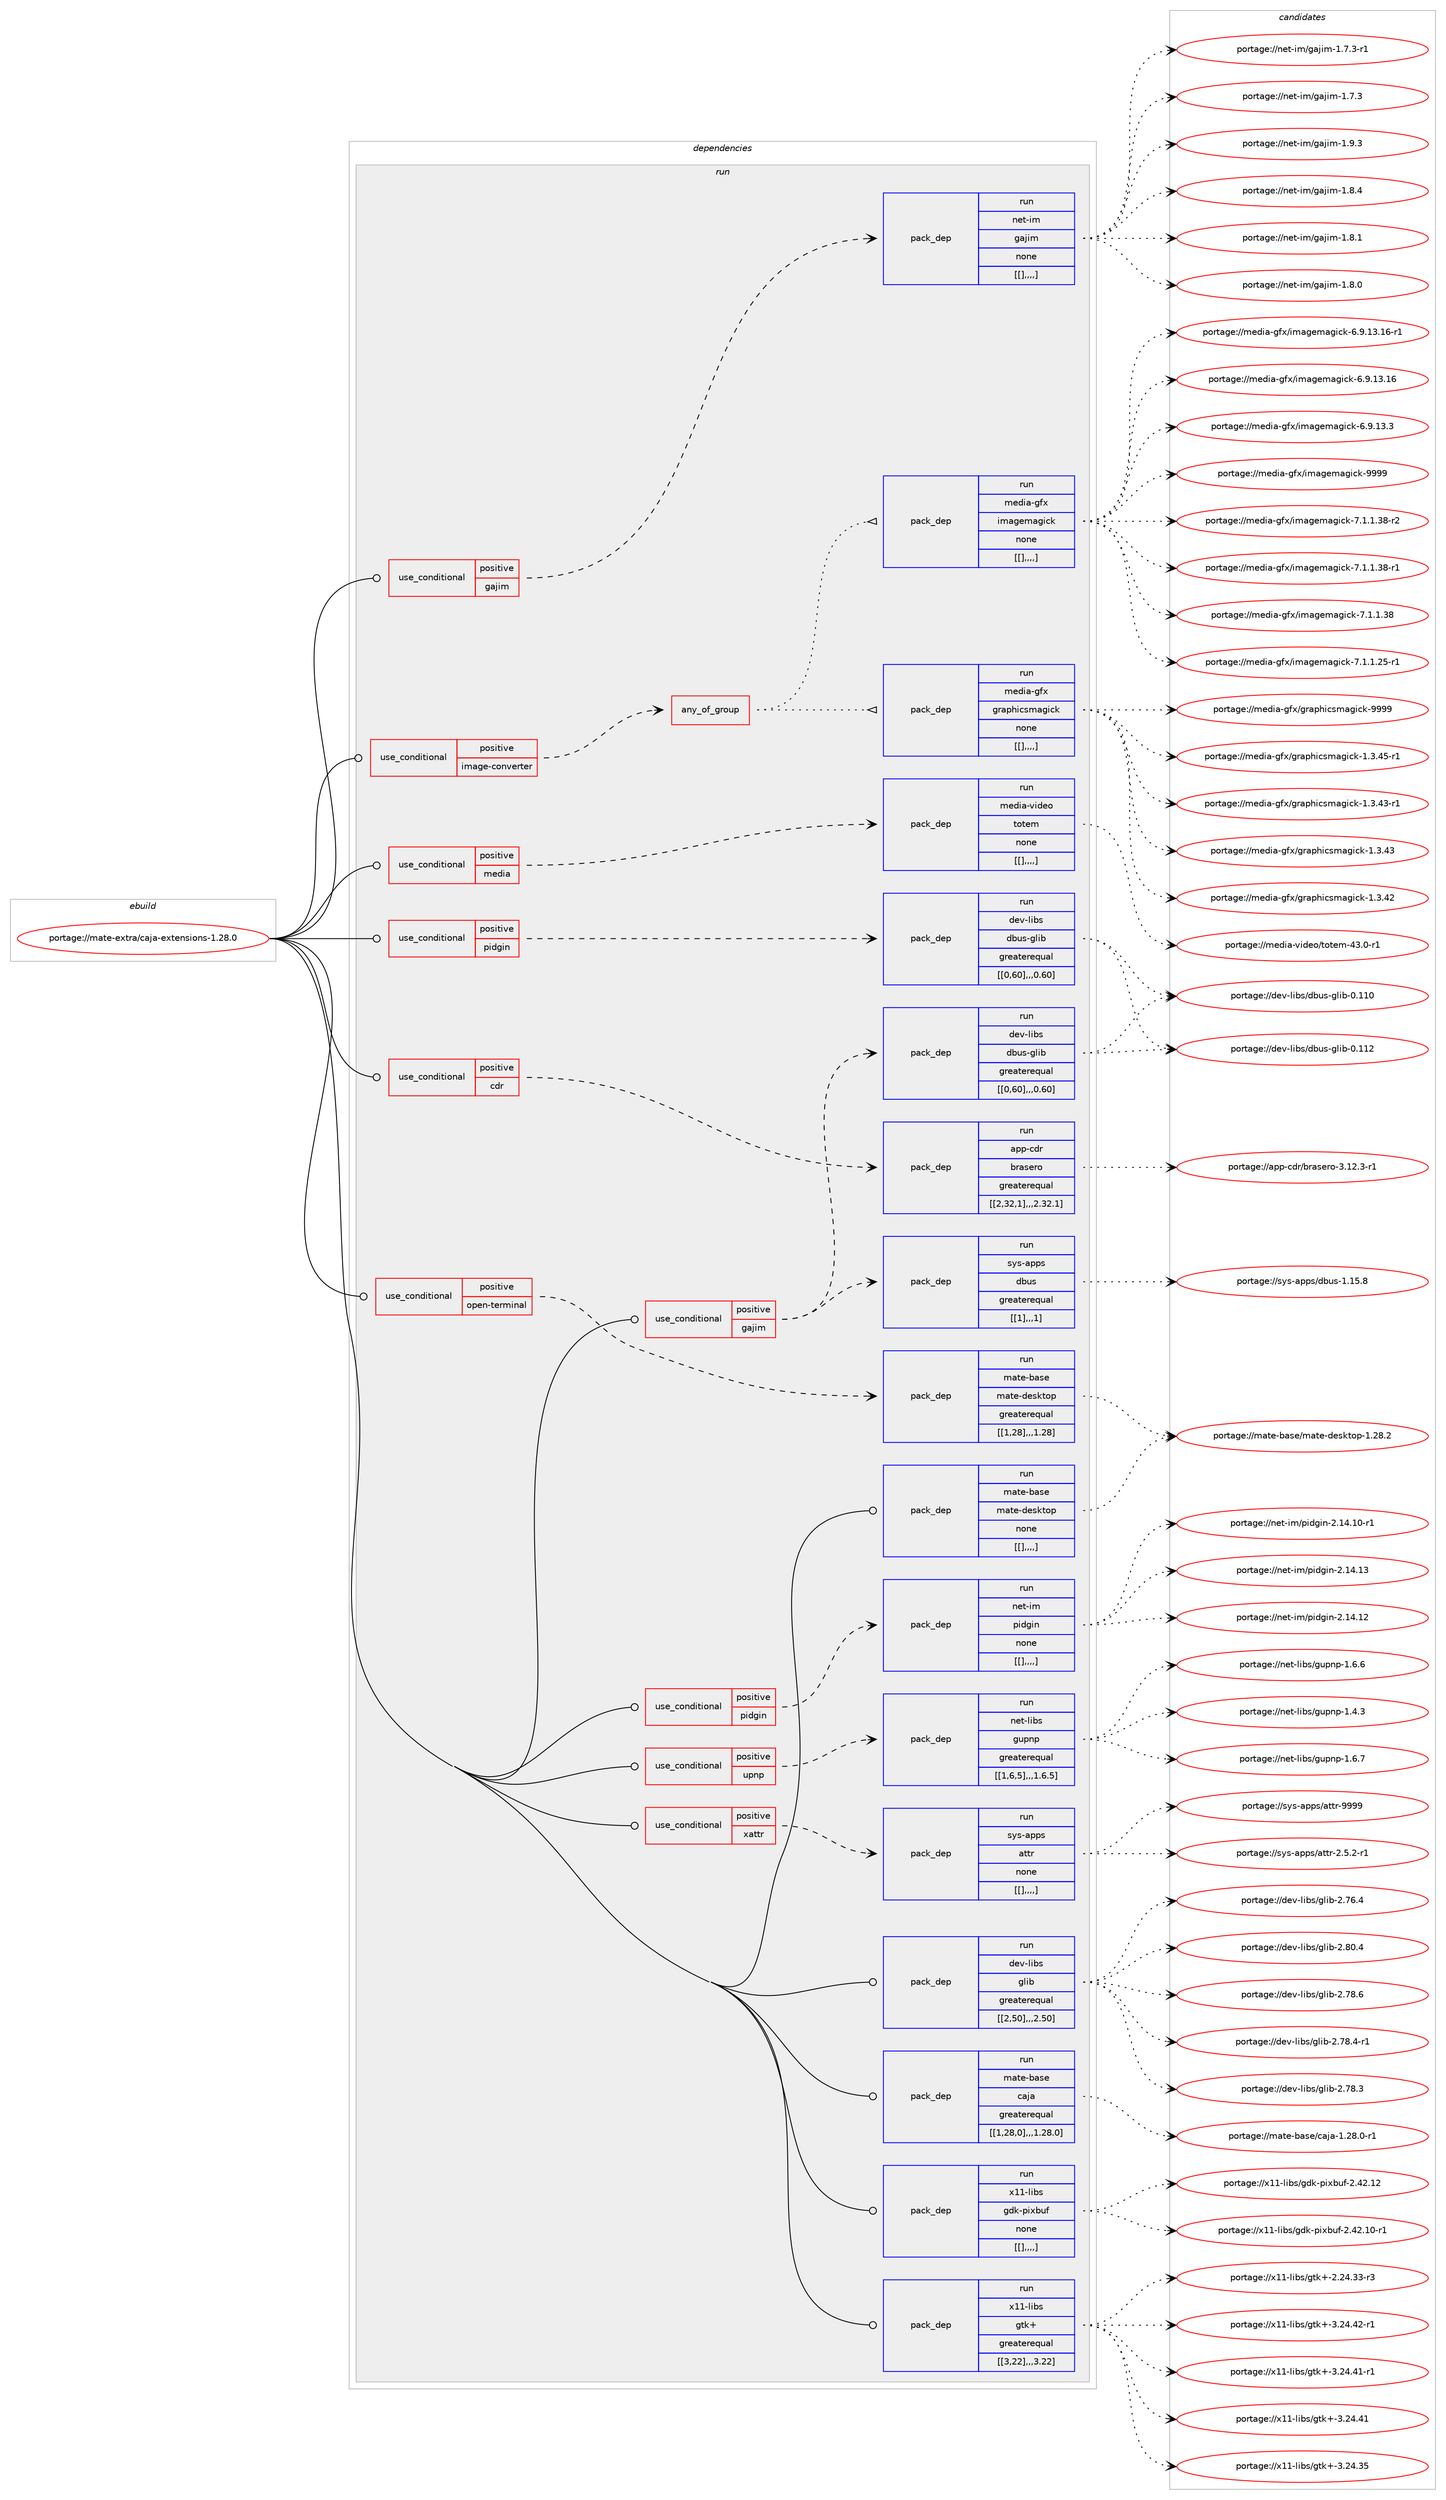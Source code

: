 digraph prolog {

# *************
# Graph options
# *************

newrank=true;
concentrate=true;
compound=true;
graph [rankdir=LR,fontname=Helvetica,fontsize=10,ranksep=1.5];#, ranksep=2.5, nodesep=0.2];
edge  [arrowhead=vee];
node  [fontname=Helvetica,fontsize=10];

# **********
# The ebuild
# **********

subgraph cluster_leftcol {
color=gray;
label=<<i>ebuild</i>>;
id [label="portage://mate-extra/caja-extensions-1.28.0", color=red, width=4, href="../mate-extra/caja-extensions-1.28.0.svg"];
}

# ****************
# The dependencies
# ****************

subgraph cluster_midcol {
color=gray;
label=<<i>dependencies</i>>;
subgraph cluster_compile {
fillcolor="#eeeeee";
style=filled;
label=<<i>compile</i>>;
}
subgraph cluster_compileandrun {
fillcolor="#eeeeee";
style=filled;
label=<<i>compile and run</i>>;
}
subgraph cluster_run {
fillcolor="#eeeeee";
style=filled;
label=<<i>run</i>>;
subgraph cond76160 {
dependency302454 [label=<<TABLE BORDER="0" CELLBORDER="1" CELLSPACING="0" CELLPADDING="4"><TR><TD ROWSPAN="3" CELLPADDING="10">use_conditional</TD></TR><TR><TD>positive</TD></TR><TR><TD>cdr</TD></TR></TABLE>>, shape=none, color=red];
subgraph pack223726 {
dependency302525 [label=<<TABLE BORDER="0" CELLBORDER="1" CELLSPACING="0" CELLPADDING="4" WIDTH="220"><TR><TD ROWSPAN="6" CELLPADDING="30">pack_dep</TD></TR><TR><TD WIDTH="110">run</TD></TR><TR><TD>app-cdr</TD></TR><TR><TD>brasero</TD></TR><TR><TD>greaterequal</TD></TR><TR><TD>[[2,32,1],,,2.32.1]</TD></TR></TABLE>>, shape=none, color=blue];
}
dependency302454:e -> dependency302525:w [weight=20,style="dashed",arrowhead="vee"];
}
id:e -> dependency302454:w [weight=20,style="solid",arrowhead="odot"];
subgraph cond76182 {
dependency302546 [label=<<TABLE BORDER="0" CELLBORDER="1" CELLSPACING="0" CELLPADDING="4"><TR><TD ROWSPAN="3" CELLPADDING="10">use_conditional</TD></TR><TR><TD>positive</TD></TR><TR><TD>gajim</TD></TR></TABLE>>, shape=none, color=red];
subgraph pack223779 {
dependency302548 [label=<<TABLE BORDER="0" CELLBORDER="1" CELLSPACING="0" CELLPADDING="4" WIDTH="220"><TR><TD ROWSPAN="6" CELLPADDING="30">pack_dep</TD></TR><TR><TD WIDTH="110">run</TD></TR><TR><TD>dev-libs</TD></TR><TR><TD>dbus-glib</TD></TR><TR><TD>greaterequal</TD></TR><TR><TD>[[0,60],,,0.60]</TD></TR></TABLE>>, shape=none, color=blue];
}
dependency302546:e -> dependency302548:w [weight=20,style="dashed",arrowhead="vee"];
subgraph pack223795 {
dependency302571 [label=<<TABLE BORDER="0" CELLBORDER="1" CELLSPACING="0" CELLPADDING="4" WIDTH="220"><TR><TD ROWSPAN="6" CELLPADDING="30">pack_dep</TD></TR><TR><TD WIDTH="110">run</TD></TR><TR><TD>sys-apps</TD></TR><TR><TD>dbus</TD></TR><TR><TD>greaterequal</TD></TR><TR><TD>[[1],,,1]</TD></TR></TABLE>>, shape=none, color=blue];
}
dependency302546:e -> dependency302571:w [weight=20,style="dashed",arrowhead="vee"];
}
id:e -> dependency302546:w [weight=20,style="solid",arrowhead="odot"];
subgraph cond76187 {
dependency302579 [label=<<TABLE BORDER="0" CELLBORDER="1" CELLSPACING="0" CELLPADDING="4"><TR><TD ROWSPAN="3" CELLPADDING="10">use_conditional</TD></TR><TR><TD>positive</TD></TR><TR><TD>gajim</TD></TR></TABLE>>, shape=none, color=red];
subgraph pack223814 {
dependency302617 [label=<<TABLE BORDER="0" CELLBORDER="1" CELLSPACING="0" CELLPADDING="4" WIDTH="220"><TR><TD ROWSPAN="6" CELLPADDING="30">pack_dep</TD></TR><TR><TD WIDTH="110">run</TD></TR><TR><TD>net-im</TD></TR><TR><TD>gajim</TD></TR><TR><TD>none</TD></TR><TR><TD>[[],,,,]</TD></TR></TABLE>>, shape=none, color=blue];
}
dependency302579:e -> dependency302617:w [weight=20,style="dashed",arrowhead="vee"];
}
id:e -> dependency302579:w [weight=20,style="solid",arrowhead="odot"];
subgraph cond76201 {
dependency302658 [label=<<TABLE BORDER="0" CELLBORDER="1" CELLSPACING="0" CELLPADDING="4"><TR><TD ROWSPAN="3" CELLPADDING="10">use_conditional</TD></TR><TR><TD>positive</TD></TR><TR><TD>image-converter</TD></TR></TABLE>>, shape=none, color=red];
subgraph any2437 {
dependency302701 [label=<<TABLE BORDER="0" CELLBORDER="1" CELLSPACING="0" CELLPADDING="4"><TR><TD CELLPADDING="10">any_of_group</TD></TR></TABLE>>, shape=none, color=red];subgraph pack223901 {
dependency302707 [label=<<TABLE BORDER="0" CELLBORDER="1" CELLSPACING="0" CELLPADDING="4" WIDTH="220"><TR><TD ROWSPAN="6" CELLPADDING="30">pack_dep</TD></TR><TR><TD WIDTH="110">run</TD></TR><TR><TD>media-gfx</TD></TR><TR><TD>imagemagick</TD></TR><TR><TD>none</TD></TR><TR><TD>[[],,,,]</TD></TR></TABLE>>, shape=none, color=blue];
}
dependency302701:e -> dependency302707:w [weight=20,style="dotted",arrowhead="oinv"];
subgraph pack223906 {
dependency302712 [label=<<TABLE BORDER="0" CELLBORDER="1" CELLSPACING="0" CELLPADDING="4" WIDTH="220"><TR><TD ROWSPAN="6" CELLPADDING="30">pack_dep</TD></TR><TR><TD WIDTH="110">run</TD></TR><TR><TD>media-gfx</TD></TR><TR><TD>graphicsmagick</TD></TR><TR><TD>none</TD></TR><TR><TD>[[],,,,]</TD></TR></TABLE>>, shape=none, color=blue];
}
dependency302701:e -> dependency302712:w [weight=20,style="dotted",arrowhead="oinv"];
}
dependency302658:e -> dependency302701:w [weight=20,style="dashed",arrowhead="vee"];
}
id:e -> dependency302658:w [weight=20,style="solid",arrowhead="odot"];
subgraph cond76222 {
dependency302769 [label=<<TABLE BORDER="0" CELLBORDER="1" CELLSPACING="0" CELLPADDING="4"><TR><TD ROWSPAN="3" CELLPADDING="10">use_conditional</TD></TR><TR><TD>positive</TD></TR><TR><TD>media</TD></TR></TABLE>>, shape=none, color=red];
subgraph pack223949 {
dependency302773 [label=<<TABLE BORDER="0" CELLBORDER="1" CELLSPACING="0" CELLPADDING="4" WIDTH="220"><TR><TD ROWSPAN="6" CELLPADDING="30">pack_dep</TD></TR><TR><TD WIDTH="110">run</TD></TR><TR><TD>media-video</TD></TR><TR><TD>totem</TD></TR><TR><TD>none</TD></TR><TR><TD>[[],,,,]</TD></TR></TABLE>>, shape=none, color=blue];
}
dependency302769:e -> dependency302773:w [weight=20,style="dashed",arrowhead="vee"];
}
id:e -> dependency302769:w [weight=20,style="solid",arrowhead="odot"];
subgraph cond76243 {
dependency302882 [label=<<TABLE BORDER="0" CELLBORDER="1" CELLSPACING="0" CELLPADDING="4"><TR><TD ROWSPAN="3" CELLPADDING="10">use_conditional</TD></TR><TR><TD>positive</TD></TR><TR><TD>open-terminal</TD></TR></TABLE>>, shape=none, color=red];
subgraph pack224046 {
dependency302884 [label=<<TABLE BORDER="0" CELLBORDER="1" CELLSPACING="0" CELLPADDING="4" WIDTH="220"><TR><TD ROWSPAN="6" CELLPADDING="30">pack_dep</TD></TR><TR><TD WIDTH="110">run</TD></TR><TR><TD>mate-base</TD></TR><TR><TD>mate-desktop</TD></TR><TR><TD>greaterequal</TD></TR><TR><TD>[[1,28],,,1.28]</TD></TR></TABLE>>, shape=none, color=blue];
}
dependency302882:e -> dependency302884:w [weight=20,style="dashed",arrowhead="vee"];
}
id:e -> dependency302882:w [weight=20,style="solid",arrowhead="odot"];
subgraph cond76250 {
dependency302919 [label=<<TABLE BORDER="0" CELLBORDER="1" CELLSPACING="0" CELLPADDING="4"><TR><TD ROWSPAN="3" CELLPADDING="10">use_conditional</TD></TR><TR><TD>positive</TD></TR><TR><TD>pidgin</TD></TR></TABLE>>, shape=none, color=red];
subgraph pack224074 {
dependency302922 [label=<<TABLE BORDER="0" CELLBORDER="1" CELLSPACING="0" CELLPADDING="4" WIDTH="220"><TR><TD ROWSPAN="6" CELLPADDING="30">pack_dep</TD></TR><TR><TD WIDTH="110">run</TD></TR><TR><TD>dev-libs</TD></TR><TR><TD>dbus-glib</TD></TR><TR><TD>greaterequal</TD></TR><TR><TD>[[0,60],,,0.60]</TD></TR></TABLE>>, shape=none, color=blue];
}
dependency302919:e -> dependency302922:w [weight=20,style="dashed",arrowhead="vee"];
}
id:e -> dependency302919:w [weight=20,style="solid",arrowhead="odot"];
subgraph cond76252 {
dependency302945 [label=<<TABLE BORDER="0" CELLBORDER="1" CELLSPACING="0" CELLPADDING="4"><TR><TD ROWSPAN="3" CELLPADDING="10">use_conditional</TD></TR><TR><TD>positive</TD></TR><TR><TD>pidgin</TD></TR></TABLE>>, shape=none, color=red];
subgraph pack224090 {
dependency302948 [label=<<TABLE BORDER="0" CELLBORDER="1" CELLSPACING="0" CELLPADDING="4" WIDTH="220"><TR><TD ROWSPAN="6" CELLPADDING="30">pack_dep</TD></TR><TR><TD WIDTH="110">run</TD></TR><TR><TD>net-im</TD></TR><TR><TD>pidgin</TD></TR><TR><TD>none</TD></TR><TR><TD>[[],,,,]</TD></TR></TABLE>>, shape=none, color=blue];
}
dependency302945:e -> dependency302948:w [weight=20,style="dashed",arrowhead="vee"];
}
id:e -> dependency302945:w [weight=20,style="solid",arrowhead="odot"];
subgraph cond76260 {
dependency302969 [label=<<TABLE BORDER="0" CELLBORDER="1" CELLSPACING="0" CELLPADDING="4"><TR><TD ROWSPAN="3" CELLPADDING="10">use_conditional</TD></TR><TR><TD>positive</TD></TR><TR><TD>upnp</TD></TR></TABLE>>, shape=none, color=red];
subgraph pack224113 {
dependency302973 [label=<<TABLE BORDER="0" CELLBORDER="1" CELLSPACING="0" CELLPADDING="4" WIDTH="220"><TR><TD ROWSPAN="6" CELLPADDING="30">pack_dep</TD></TR><TR><TD WIDTH="110">run</TD></TR><TR><TD>net-libs</TD></TR><TR><TD>gupnp</TD></TR><TR><TD>greaterequal</TD></TR><TR><TD>[[1,6,5],,,1.6.5]</TD></TR></TABLE>>, shape=none, color=blue];
}
dependency302969:e -> dependency302973:w [weight=20,style="dashed",arrowhead="vee"];
}
id:e -> dependency302969:w [weight=20,style="solid",arrowhead="odot"];
subgraph cond76263 {
dependency302976 [label=<<TABLE BORDER="0" CELLBORDER="1" CELLSPACING="0" CELLPADDING="4"><TR><TD ROWSPAN="3" CELLPADDING="10">use_conditional</TD></TR><TR><TD>positive</TD></TR><TR><TD>xattr</TD></TR></TABLE>>, shape=none, color=red];
subgraph pack224119 {
dependency302994 [label=<<TABLE BORDER="0" CELLBORDER="1" CELLSPACING="0" CELLPADDING="4" WIDTH="220"><TR><TD ROWSPAN="6" CELLPADDING="30">pack_dep</TD></TR><TR><TD WIDTH="110">run</TD></TR><TR><TD>sys-apps</TD></TR><TR><TD>attr</TD></TR><TR><TD>none</TD></TR><TR><TD>[[],,,,]</TD></TR></TABLE>>, shape=none, color=blue];
}
dependency302976:e -> dependency302994:w [weight=20,style="dashed",arrowhead="vee"];
}
id:e -> dependency302976:w [weight=20,style="solid",arrowhead="odot"];
subgraph pack224135 {
dependency303000 [label=<<TABLE BORDER="0" CELLBORDER="1" CELLSPACING="0" CELLPADDING="4" WIDTH="220"><TR><TD ROWSPAN="6" CELLPADDING="30">pack_dep</TD></TR><TR><TD WIDTH="110">run</TD></TR><TR><TD>dev-libs</TD></TR><TR><TD>glib</TD></TR><TR><TD>greaterequal</TD></TR><TR><TD>[[2,50],,,2.50]</TD></TR></TABLE>>, shape=none, color=blue];
}
id:e -> dependency303000:w [weight=20,style="solid",arrowhead="odot"];
subgraph pack224140 {
dependency303002 [label=<<TABLE BORDER="0" CELLBORDER="1" CELLSPACING="0" CELLPADDING="4" WIDTH="220"><TR><TD ROWSPAN="6" CELLPADDING="30">pack_dep</TD></TR><TR><TD WIDTH="110">run</TD></TR><TR><TD>mate-base</TD></TR><TR><TD>caja</TD></TR><TR><TD>greaterequal</TD></TR><TR><TD>[[1,28,0],,,1.28.0]</TD></TR></TABLE>>, shape=none, color=blue];
}
id:e -> dependency303002:w [weight=20,style="solid",arrowhead="odot"];
subgraph pack224167 {
dependency303077 [label=<<TABLE BORDER="0" CELLBORDER="1" CELLSPACING="0" CELLPADDING="4" WIDTH="220"><TR><TD ROWSPAN="6" CELLPADDING="30">pack_dep</TD></TR><TR><TD WIDTH="110">run</TD></TR><TR><TD>mate-base</TD></TR><TR><TD>mate-desktop</TD></TR><TR><TD>none</TD></TR><TR><TD>[[],,,,]</TD></TR></TABLE>>, shape=none, color=blue];
}
id:e -> dependency303077:w [weight=20,style="solid",arrowhead="odot"];
subgraph pack224208 {
dependency303089 [label=<<TABLE BORDER="0" CELLBORDER="1" CELLSPACING="0" CELLPADDING="4" WIDTH="220"><TR><TD ROWSPAN="6" CELLPADDING="30">pack_dep</TD></TR><TR><TD WIDTH="110">run</TD></TR><TR><TD>x11-libs</TD></TR><TR><TD>gdk-pixbuf</TD></TR><TR><TD>none</TD></TR><TR><TD>[[],,,,]</TD></TR></TABLE>>, shape=none, color=blue];
}
id:e -> dependency303089:w [weight=20,style="solid",arrowhead="odot"];
subgraph pack224210 {
dependency303093 [label=<<TABLE BORDER="0" CELLBORDER="1" CELLSPACING="0" CELLPADDING="4" WIDTH="220"><TR><TD ROWSPAN="6" CELLPADDING="30">pack_dep</TD></TR><TR><TD WIDTH="110">run</TD></TR><TR><TD>x11-libs</TD></TR><TR><TD>gtk+</TD></TR><TR><TD>greaterequal</TD></TR><TR><TD>[[3,22],,,3.22]</TD></TR></TABLE>>, shape=none, color=blue];
}
id:e -> dependency303093:w [weight=20,style="solid",arrowhead="odot"];
}
}

# **************
# The candidates
# **************

subgraph cluster_choices {
rank=same;
color=gray;
label=<<i>candidates</i>>;

subgraph choice222120 {
color=black;
nodesep=1;
choice971121124599100114479811497115101114111455146495046514511449 [label="portage://app-cdr/brasero-3.12.3-r1", color=red, width=4,href="../app-cdr/brasero-3.12.3-r1.svg"];
dependency302525:e -> choice971121124599100114479811497115101114111455146495046514511449:w [style=dotted,weight="100"];
}
subgraph choice222127 {
color=black;
nodesep=1;
choice100101118451081059811547100981171154510310810598454846494950 [label="portage://dev-libs/dbus-glib-0.112", color=red, width=4,href="../dev-libs/dbus-glib-0.112.svg"];
choice100101118451081059811547100981171154510310810598454846494948 [label="portage://dev-libs/dbus-glib-0.110", color=red, width=4,href="../dev-libs/dbus-glib-0.110.svg"];
dependency302548:e -> choice100101118451081059811547100981171154510310810598454846494950:w [style=dotted,weight="100"];
dependency302548:e -> choice100101118451081059811547100981171154510310810598454846494948:w [style=dotted,weight="100"];
}
subgraph choice222131 {
color=black;
nodesep=1;
choice1151211154597112112115471009811711545494649534656 [label="portage://sys-apps/dbus-1.15.8", color=red, width=4,href="../sys-apps/dbus-1.15.8.svg"];
dependency302571:e -> choice1151211154597112112115471009811711545494649534656:w [style=dotted,weight="100"];
}
subgraph choice222135 {
color=black;
nodesep=1;
choice110101116451051094710397106105109454946574651 [label="portage://net-im/gajim-1.9.3", color=red, width=4,href="../net-im/gajim-1.9.3.svg"];
choice110101116451051094710397106105109454946564652 [label="portage://net-im/gajim-1.8.4", color=red, width=4,href="../net-im/gajim-1.8.4.svg"];
choice110101116451051094710397106105109454946564649 [label="portage://net-im/gajim-1.8.1", color=red, width=4,href="../net-im/gajim-1.8.1.svg"];
choice110101116451051094710397106105109454946564648 [label="portage://net-im/gajim-1.8.0", color=red, width=4,href="../net-im/gajim-1.8.0.svg"];
choice1101011164510510947103971061051094549465546514511449 [label="portage://net-im/gajim-1.7.3-r1", color=red, width=4,href="../net-im/gajim-1.7.3-r1.svg"];
choice110101116451051094710397106105109454946554651 [label="portage://net-im/gajim-1.7.3", color=red, width=4,href="../net-im/gajim-1.7.3.svg"];
dependency302617:e -> choice110101116451051094710397106105109454946574651:w [style=dotted,weight="100"];
dependency302617:e -> choice110101116451051094710397106105109454946564652:w [style=dotted,weight="100"];
dependency302617:e -> choice110101116451051094710397106105109454946564649:w [style=dotted,weight="100"];
dependency302617:e -> choice110101116451051094710397106105109454946564648:w [style=dotted,weight="100"];
dependency302617:e -> choice1101011164510510947103971061051094549465546514511449:w [style=dotted,weight="100"];
dependency302617:e -> choice110101116451051094710397106105109454946554651:w [style=dotted,weight="100"];
}
subgraph choice222309 {
color=black;
nodesep=1;
choice1091011001059745103102120471051099710310110997103105991074557575757 [label="portage://media-gfx/imagemagick-9999", color=red, width=4,href="../media-gfx/imagemagick-9999.svg"];
choice1091011001059745103102120471051099710310110997103105991074555464946494651564511450 [label="portage://media-gfx/imagemagick-7.1.1.38-r2", color=red, width=4,href="../media-gfx/imagemagick-7.1.1.38-r2.svg"];
choice1091011001059745103102120471051099710310110997103105991074555464946494651564511449 [label="portage://media-gfx/imagemagick-7.1.1.38-r1", color=red, width=4,href="../media-gfx/imagemagick-7.1.1.38-r1.svg"];
choice109101100105974510310212047105109971031011099710310599107455546494649465156 [label="portage://media-gfx/imagemagick-7.1.1.38", color=red, width=4,href="../media-gfx/imagemagick-7.1.1.38.svg"];
choice1091011001059745103102120471051099710310110997103105991074555464946494650534511449 [label="portage://media-gfx/imagemagick-7.1.1.25-r1", color=red, width=4,href="../media-gfx/imagemagick-7.1.1.25-r1.svg"];
choice109101100105974510310212047105109971031011099710310599107455446574649514649544511449 [label="portage://media-gfx/imagemagick-6.9.13.16-r1", color=red, width=4,href="../media-gfx/imagemagick-6.9.13.16-r1.svg"];
choice10910110010597451031021204710510997103101109971031059910745544657464951464954 [label="portage://media-gfx/imagemagick-6.9.13.16", color=red, width=4,href="../media-gfx/imagemagick-6.9.13.16.svg"];
choice109101100105974510310212047105109971031011099710310599107455446574649514651 [label="portage://media-gfx/imagemagick-6.9.13.3", color=red, width=4,href="../media-gfx/imagemagick-6.9.13.3.svg"];
dependency302707:e -> choice1091011001059745103102120471051099710310110997103105991074557575757:w [style=dotted,weight="100"];
dependency302707:e -> choice1091011001059745103102120471051099710310110997103105991074555464946494651564511450:w [style=dotted,weight="100"];
dependency302707:e -> choice1091011001059745103102120471051099710310110997103105991074555464946494651564511449:w [style=dotted,weight="100"];
dependency302707:e -> choice109101100105974510310212047105109971031011099710310599107455546494649465156:w [style=dotted,weight="100"];
dependency302707:e -> choice1091011001059745103102120471051099710310110997103105991074555464946494650534511449:w [style=dotted,weight="100"];
dependency302707:e -> choice109101100105974510310212047105109971031011099710310599107455446574649514649544511449:w [style=dotted,weight="100"];
dependency302707:e -> choice10910110010597451031021204710510997103101109971031059910745544657464951464954:w [style=dotted,weight="100"];
dependency302707:e -> choice109101100105974510310212047105109971031011099710310599107455446574649514651:w [style=dotted,weight="100"];
}
subgraph choice222326 {
color=black;
nodesep=1;
choice109101100105974510310212047103114971121041059911510997103105991074557575757 [label="portage://media-gfx/graphicsmagick-9999", color=red, width=4,href="../media-gfx/graphicsmagick-9999.svg"];
choice10910110010597451031021204710311497112104105991151099710310599107454946514652534511449 [label="portage://media-gfx/graphicsmagick-1.3.45-r1", color=red, width=4,href="../media-gfx/graphicsmagick-1.3.45-r1.svg"];
choice10910110010597451031021204710311497112104105991151099710310599107454946514652514511449 [label="portage://media-gfx/graphicsmagick-1.3.43-r1", color=red, width=4,href="../media-gfx/graphicsmagick-1.3.43-r1.svg"];
choice1091011001059745103102120471031149711210410599115109971031059910745494651465251 [label="portage://media-gfx/graphicsmagick-1.3.43", color=red, width=4,href="../media-gfx/graphicsmagick-1.3.43.svg"];
choice1091011001059745103102120471031149711210410599115109971031059910745494651465250 [label="portage://media-gfx/graphicsmagick-1.3.42", color=red, width=4,href="../media-gfx/graphicsmagick-1.3.42.svg"];
dependency302712:e -> choice109101100105974510310212047103114971121041059911510997103105991074557575757:w [style=dotted,weight="100"];
dependency302712:e -> choice10910110010597451031021204710311497112104105991151099710310599107454946514652534511449:w [style=dotted,weight="100"];
dependency302712:e -> choice10910110010597451031021204710311497112104105991151099710310599107454946514652514511449:w [style=dotted,weight="100"];
dependency302712:e -> choice1091011001059745103102120471031149711210410599115109971031059910745494651465251:w [style=dotted,weight="100"];
dependency302712:e -> choice1091011001059745103102120471031149711210410599115109971031059910745494651465250:w [style=dotted,weight="100"];
}
subgraph choice222338 {
color=black;
nodesep=1;
choice10910110010597451181051001011114711611111610110945525146484511449 [label="portage://media-video/totem-43.0-r1", color=red, width=4,href="../media-video/totem-43.0-r1.svg"];
dependency302773:e -> choice10910110010597451181051001011114711611111610110945525146484511449:w [style=dotted,weight="100"];
}
subgraph choice222358 {
color=black;
nodesep=1;
choice1099711610145989711510147109971161014510010111510711611111245494650564650 [label="portage://mate-base/mate-desktop-1.28.2", color=red, width=4,href="../mate-base/mate-desktop-1.28.2.svg"];
dependency302884:e -> choice1099711610145989711510147109971161014510010111510711611111245494650564650:w [style=dotted,weight="100"];
}
subgraph choice222362 {
color=black;
nodesep=1;
choice100101118451081059811547100981171154510310810598454846494950 [label="portage://dev-libs/dbus-glib-0.112", color=red, width=4,href="../dev-libs/dbus-glib-0.112.svg"];
choice100101118451081059811547100981171154510310810598454846494948 [label="portage://dev-libs/dbus-glib-0.110", color=red, width=4,href="../dev-libs/dbus-glib-0.110.svg"];
dependency302922:e -> choice100101118451081059811547100981171154510310810598454846494950:w [style=dotted,weight="100"];
dependency302922:e -> choice100101118451081059811547100981171154510310810598454846494948:w [style=dotted,weight="100"];
}
subgraph choice222388 {
color=black;
nodesep=1;
choice11010111645105109471121051001031051104550464952464951 [label="portage://net-im/pidgin-2.14.13", color=red, width=4,href="../net-im/pidgin-2.14.13.svg"];
choice11010111645105109471121051001031051104550464952464950 [label="portage://net-im/pidgin-2.14.12", color=red, width=4,href="../net-im/pidgin-2.14.12.svg"];
choice110101116451051094711210510010310511045504649524649484511449 [label="portage://net-im/pidgin-2.14.10-r1", color=red, width=4,href="../net-im/pidgin-2.14.10-r1.svg"];
dependency302948:e -> choice11010111645105109471121051001031051104550464952464951:w [style=dotted,weight="100"];
dependency302948:e -> choice11010111645105109471121051001031051104550464952464950:w [style=dotted,weight="100"];
dependency302948:e -> choice110101116451051094711210510010310511045504649524649484511449:w [style=dotted,weight="100"];
}
subgraph choice222392 {
color=black;
nodesep=1;
choice110101116451081059811547103117112110112454946544655 [label="portage://net-libs/gupnp-1.6.7", color=red, width=4,href="../net-libs/gupnp-1.6.7.svg"];
choice110101116451081059811547103117112110112454946544654 [label="portage://net-libs/gupnp-1.6.6", color=red, width=4,href="../net-libs/gupnp-1.6.6.svg"];
choice110101116451081059811547103117112110112454946524651 [label="portage://net-libs/gupnp-1.4.3", color=red, width=4,href="../net-libs/gupnp-1.4.3.svg"];
dependency302973:e -> choice110101116451081059811547103117112110112454946544655:w [style=dotted,weight="100"];
dependency302973:e -> choice110101116451081059811547103117112110112454946544654:w [style=dotted,weight="100"];
dependency302973:e -> choice110101116451081059811547103117112110112454946524651:w [style=dotted,weight="100"];
}
subgraph choice222398 {
color=black;
nodesep=1;
choice115121115459711211211547971161161144557575757 [label="portage://sys-apps/attr-9999", color=red, width=4,href="../sys-apps/attr-9999.svg"];
choice115121115459711211211547971161161144550465346504511449 [label="portage://sys-apps/attr-2.5.2-r1", color=red, width=4,href="../sys-apps/attr-2.5.2-r1.svg"];
dependency302994:e -> choice115121115459711211211547971161161144557575757:w [style=dotted,weight="100"];
dependency302994:e -> choice115121115459711211211547971161161144550465346504511449:w [style=dotted,weight="100"];
}
subgraph choice222401 {
color=black;
nodesep=1;
choice1001011184510810598115471031081059845504656484652 [label="portage://dev-libs/glib-2.80.4", color=red, width=4,href="../dev-libs/glib-2.80.4.svg"];
choice1001011184510810598115471031081059845504655564654 [label="portage://dev-libs/glib-2.78.6", color=red, width=4,href="../dev-libs/glib-2.78.6.svg"];
choice10010111845108105981154710310810598455046555646524511449 [label="portage://dev-libs/glib-2.78.4-r1", color=red, width=4,href="../dev-libs/glib-2.78.4-r1.svg"];
choice1001011184510810598115471031081059845504655564651 [label="portage://dev-libs/glib-2.78.3", color=red, width=4,href="../dev-libs/glib-2.78.3.svg"];
choice1001011184510810598115471031081059845504655544652 [label="portage://dev-libs/glib-2.76.4", color=red, width=4,href="../dev-libs/glib-2.76.4.svg"];
dependency303000:e -> choice1001011184510810598115471031081059845504656484652:w [style=dotted,weight="100"];
dependency303000:e -> choice1001011184510810598115471031081059845504655564654:w [style=dotted,weight="100"];
dependency303000:e -> choice10010111845108105981154710310810598455046555646524511449:w [style=dotted,weight="100"];
dependency303000:e -> choice1001011184510810598115471031081059845504655564651:w [style=dotted,weight="100"];
dependency303000:e -> choice1001011184510810598115471031081059845504655544652:w [style=dotted,weight="100"];
}
subgraph choice222418 {
color=black;
nodesep=1;
choice1099711610145989711510147999710697454946505646484511449 [label="portage://mate-base/caja-1.28.0-r1", color=red, width=4,href="../mate-base/caja-1.28.0-r1.svg"];
dependency303002:e -> choice1099711610145989711510147999710697454946505646484511449:w [style=dotted,weight="100"];
}
subgraph choice222443 {
color=black;
nodesep=1;
choice1099711610145989711510147109971161014510010111510711611111245494650564650 [label="portage://mate-base/mate-desktop-1.28.2", color=red, width=4,href="../mate-base/mate-desktop-1.28.2.svg"];
dependency303077:e -> choice1099711610145989711510147109971161014510010111510711611111245494650564650:w [style=dotted,weight="100"];
}
subgraph choice222465 {
color=black;
nodesep=1;
choice120494945108105981154710310010745112105120981171024550465250464950 [label="portage://x11-libs/gdk-pixbuf-2.42.12", color=red, width=4,href="../x11-libs/gdk-pixbuf-2.42.12.svg"];
choice1204949451081059811547103100107451121051209811710245504652504649484511449 [label="portage://x11-libs/gdk-pixbuf-2.42.10-r1", color=red, width=4,href="../x11-libs/gdk-pixbuf-2.42.10-r1.svg"];
dependency303089:e -> choice120494945108105981154710310010745112105120981171024550465250464950:w [style=dotted,weight="100"];
dependency303089:e -> choice1204949451081059811547103100107451121051209811710245504652504649484511449:w [style=dotted,weight="100"];
}
subgraph choice222560 {
color=black;
nodesep=1;
choice12049494510810598115471031161074345514650524652504511449 [label="portage://x11-libs/gtk+-3.24.42-r1", color=red, width=4,href="../x11-libs/gtk+-3.24.42-r1.svg"];
choice12049494510810598115471031161074345514650524652494511449 [label="portage://x11-libs/gtk+-3.24.41-r1", color=red, width=4,href="../x11-libs/gtk+-3.24.41-r1.svg"];
choice1204949451081059811547103116107434551465052465249 [label="portage://x11-libs/gtk+-3.24.41", color=red, width=4,href="../x11-libs/gtk+-3.24.41.svg"];
choice1204949451081059811547103116107434551465052465153 [label="portage://x11-libs/gtk+-3.24.35", color=red, width=4,href="../x11-libs/gtk+-3.24.35.svg"];
choice12049494510810598115471031161074345504650524651514511451 [label="portage://x11-libs/gtk+-2.24.33-r3", color=red, width=4,href="../x11-libs/gtk+-2.24.33-r3.svg"];
dependency303093:e -> choice12049494510810598115471031161074345514650524652504511449:w [style=dotted,weight="100"];
dependency303093:e -> choice12049494510810598115471031161074345514650524652494511449:w [style=dotted,weight="100"];
dependency303093:e -> choice1204949451081059811547103116107434551465052465249:w [style=dotted,weight="100"];
dependency303093:e -> choice1204949451081059811547103116107434551465052465153:w [style=dotted,weight="100"];
dependency303093:e -> choice12049494510810598115471031161074345504650524651514511451:w [style=dotted,weight="100"];
}
}

}
